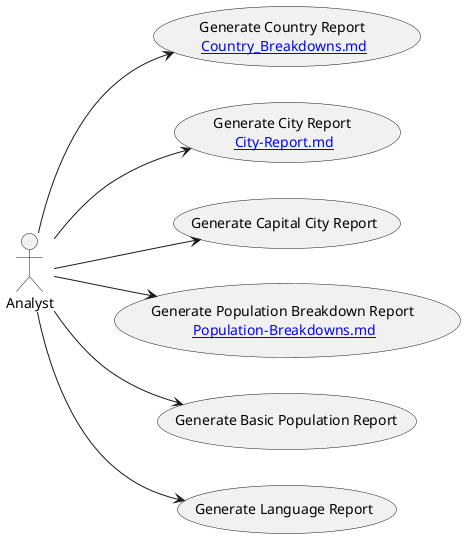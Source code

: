@startuml
actor AN as "Analyst"
left to right direction

usecase "Generate Country Report \n[[Country_Breakdowns.md]]" as UC1
usecase "Generate City Report \n[[City-Report.md]]" as UC2
usecase "Generate Capital City Report" as UC3
usecase "Generate Population Breakdown Report \n[[Population-Breakdowns.md]]" as UC4
usecase "Generate Basic Population Report" as UC5
usecase "Generate Language Report" as UC6

AN --> UC1
AN --> UC2
AN --> UC3
AN --> UC4
AN --> UC5
AN --> UC6
}
@enduml